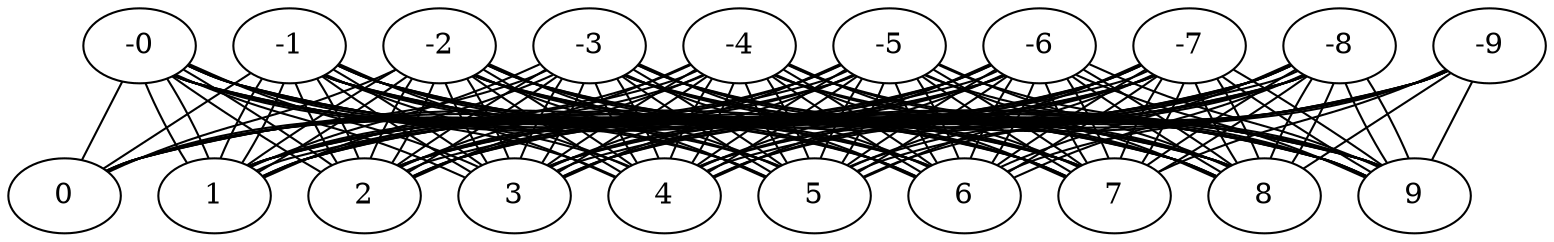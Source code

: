 graph X {
0-0 -- 1-0;
0-0 -- 0-1;
0-1 -- 1-1;
0-1 -- 0-2;
0-2 -- 1-2;
0-2 -- 0-3;
0-3 -- 1-3;
0-3 -- 0-4;
0-4 -- 1-4;
0-4 -- 0-5;
0-5 -- 1-5;
0-5 -- 0-6;
0-6 -- 1-6;
0-6 -- 0-7;
0-7 -- 1-7;
0-7 -- 0-8;
0-8 -- 1-8;
0-8 -- 0-9;
0-9 -- 1-9;
1-0 -- 2-0;
1-0 -- 1-1;
1-1 -- 2-1;
1-1 -- 1-2;
1-2 -- 2-2;
1-2 -- 1-3;
1-3 -- 2-3;
1-3 -- 1-4;
1-4 -- 2-4;
1-4 -- 1-5;
1-5 -- 2-5;
1-5 -- 1-6;
1-6 -- 2-6;
1-6 -- 1-7;
1-7 -- 2-7;
1-7 -- 1-8;
1-8 -- 2-8;
1-8 -- 1-9;
1-9 -- 2-9;
2-0 -- 3-0;
2-0 -- 2-1;
2-1 -- 3-1;
2-1 -- 2-2;
2-2 -- 3-2;
2-2 -- 2-3;
2-3 -- 3-3;
2-3 -- 2-4;
2-4 -- 3-4;
2-4 -- 2-5;
2-5 -- 3-5;
2-5 -- 2-6;
2-6 -- 3-6;
2-6 -- 2-7;
2-7 -- 3-7;
2-7 -- 2-8;
2-8 -- 3-8;
2-8 -- 2-9;
2-9 -- 3-9;
3-0 -- 4-0;
3-0 -- 3-1;
3-1 -- 4-1;
3-1 -- 3-2;
3-2 -- 4-2;
3-2 -- 3-3;
3-3 -- 4-3;
3-3 -- 3-4;
3-4 -- 4-4;
3-4 -- 3-5;
3-5 -- 4-5;
3-5 -- 3-6;
3-6 -- 4-6;
3-6 -- 3-7;
3-7 -- 4-7;
3-7 -- 3-8;
3-8 -- 4-8;
3-8 -- 3-9;
3-9 -- 4-9;
4-0 -- 5-0;
4-0 -- 4-1;
4-1 -- 5-1;
4-1 -- 4-2;
4-2 -- 5-2;
4-2 -- 4-3;
4-3 -- 5-3;
4-3 -- 4-4;
4-4 -- 5-4;
4-4 -- 4-5;
4-5 -- 5-5;
4-5 -- 4-6;
4-6 -- 5-6;
4-6 -- 4-7;
4-7 -- 5-7;
4-7 -- 4-8;
4-8 -- 5-8;
4-8 -- 4-9;
4-9 -- 5-9;
5-0 -- 6-0;
5-0 -- 5-1;
5-1 -- 6-1;
5-1 -- 5-2;
5-2 -- 6-2;
5-2 -- 5-3;
5-3 -- 6-3;
5-3 -- 5-4;
5-4 -- 6-4;
5-4 -- 5-5;
5-5 -- 6-5;
5-5 -- 5-6;
5-6 -- 6-6;
5-6 -- 5-7;
5-7 -- 6-7;
5-7 -- 5-8;
5-8 -- 6-8;
5-8 -- 5-9;
5-9 -- 6-9;
6-0 -- 7-0;
6-0 -- 6-1;
6-1 -- 7-1;
6-1 -- 6-2;
6-2 -- 7-2;
6-2 -- 6-3;
6-3 -- 7-3;
6-3 -- 6-4;
6-4 -- 7-4;
6-4 -- 6-5;
6-5 -- 7-5;
6-5 -- 6-6;
6-6 -- 7-6;
6-6 -- 6-7;
6-7 -- 7-7;
6-7 -- 6-8;
6-8 -- 7-8;
6-8 -- 6-9;
6-9 -- 7-9;
7-0 -- 8-0;
7-0 -- 7-1;
7-1 -- 8-1;
7-1 -- 7-2;
7-2 -- 8-2;
7-2 -- 7-3;
7-3 -- 8-3;
7-3 -- 7-4;
7-4 -- 8-4;
7-4 -- 7-5;
7-5 -- 8-5;
7-5 -- 7-6;
7-6 -- 8-6;
7-6 -- 7-7;
7-7 -- 8-7;
7-7 -- 7-8;
7-8 -- 8-8;
7-8 -- 7-9;
7-9 -- 8-9;
8-0 -- 9-0;
8-0 -- 8-1;
8-1 -- 9-1;
8-1 -- 8-2;
8-2 -- 9-2;
8-2 -- 8-3;
8-3 -- 9-3;
8-3 -- 8-4;
8-4 -- 9-4;
8-4 -- 8-5;
8-5 -- 9-5;
8-5 -- 8-6;
8-6 -- 9-6;
8-6 -- 8-7;
8-7 -- 9-7;
8-7 -- 8-8;
8-8 -- 9-8;
8-8 -- 8-9;
8-9 -- 9-9;
9-0 -- 9-1;
9-1 -- 9-2;
9-2 -- 9-3;
9-3 -- 9-4;
9-4 -- 9-5;
9-5 -- 9-6;
9-6 -- 9-7;
9-7 -- 9-8;
9-8 -- 9-9;
}

